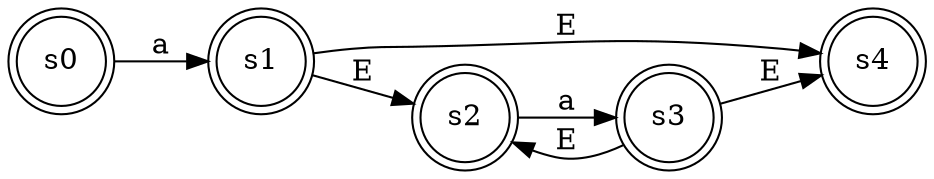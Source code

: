 digraph finite_state_machine {
	rankdir=LR size="8,5"
	node [shape=doublecircle]
	s0
	s4
	s0 -> s1 [label=a]
	s1 -> s2 [label=E]
	s1 -> s4 [label=E]
	s2 -> s3 [label=a]
	s3 -> s2 [label=E]
	s3 -> s4 [label=E]
}
